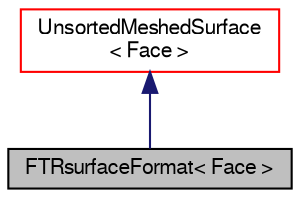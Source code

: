 digraph "FTRsurfaceFormat&lt; Face &gt;"
{
  bgcolor="transparent";
  edge [fontname="FreeSans",fontsize="10",labelfontname="FreeSans",labelfontsize="10"];
  node [fontname="FreeSans",fontsize="10",shape=record];
  Node12 [label="FTRsurfaceFormat\< Face \>",height=0.2,width=0.4,color="black", fillcolor="grey75", style="filled", fontcolor="black"];
  Node13 -> Node12 [dir="back",color="midnightblue",fontsize="10",style="solid",fontname="FreeSans"];
  Node13 [label="UnsortedMeshedSurface\l\< Face \>",height=0.2,width=0.4,color="red",URL="$a29574.html",tooltip="A surface geometry mesh, in which the surface zone information is conveyed by the &#39;zoneId&#39; associated..."];
}
